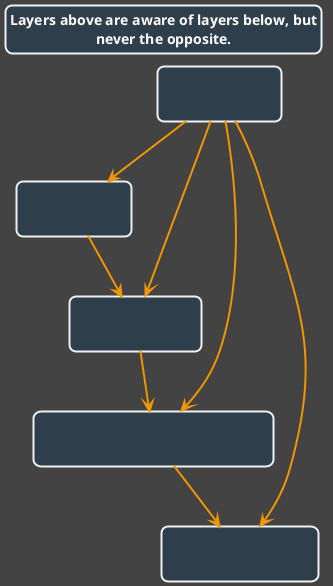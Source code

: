 @startuml
skinparam backgroundColor #434343
skinparam defaultFontName Avenir
skinparam defaultFontColor #FFFFFF
skinparam defaultFontSize 26 

skinparam ArrowColor #ef9600
skinparam ArrowFontSize 22

skinparam arrowThickness 5

skinparam SequenceLifeLineBorderColor DeepSkyBlue
skinparam SequenceLifeLineBackgroundColor DeepSkyBlue
skinparam SequenceArrowThickness 5

skinparam ActorBackgroundColor #92c1e9
skinparam ActorBorderColor #edeff0

skinparam ParticipantBackgroundColor #92c1e9
skinparam ParticipantBorderColor #edeff0
skinparam ParticipantFontColor #2f3e4b

skinparam NoteBackgroundColor #2f3e4b
skinparam NoteBorderColor #edeff0
skinparam NoteFontSize 20

skinparam CloudBackgroundColor #92c1e9
skinparam CloudBorderColor #edeff0
skinparam CloudFontColor #2f3e4b

skinparam NodeBackgroundColor #92c1e9
skinparam NodeBorderColor #edeff0
skinparam NodeFontColor #2f3e4b

skinparam AgentBackgroundColor #92c1e9
skinparam AgentBorderColor #edeff0
skinparam AgentFontColor #2f3e4b
skinparam AgentFontName "Avenir Bold"

skinparam FrameBackgroundColor #2f3e4b
skinparam FrameBorderColor #edeff0

skinparam titleBorderRoundcorner 15
skinparam titleBorderThickness 2
skinparam titleBackgroundColor #2f3e4b
skinparam titleBorderColor #edeff0

agent Network
agent Storage
agent Compute
agent "Operating System" as OS
agent Application

Network -[bold]-> Storage
Network -[bold]-> Compute
Network -[bold]-> OS
Network -[bold]-> Application
Storage -[bold]-> Compute
Compute -[bold]-> OS
OS -[bold]-> Application

title
    Layers above are aware of layers below, but
    never the opposite.
end title
@enduml